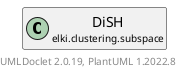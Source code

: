 @startuml
    remove .*\.(Instance|Par|Parameterizer|Factory)$
    set namespaceSeparator none
    hide empty fields
    hide empty methods

    class "<size:14>DiSH.Par\n<size:10>elki.clustering.subspace" as elki.clustering.subspace.DiSH.Par [[DiSH.Par.html]] {
        {static} +DEFAULT_EPSILON: double
        {static} +EPSILON_ID: OptionID
        {static} +MINPTS_ID: OptionID
        {static} +DEFAULT_STRATEGY: Strategy
        {static} +STRATEGY_ID: OptionID
        {static} +MU_ID: OptionID
        #epsilon: double
        #minpts: int
        #strategy: Strategy
        +configure(Parameterization): void
        +make(): DiSH
    }

    interface "<size:14>Parameterizer\n<size:10>elki.utilities.optionhandling" as elki.utilities.optionhandling.Parameterizer [[../../utilities/optionhandling/Parameterizer.html]] {
        {abstract} +make(): Object
    }
    class "<size:14>DiSH\n<size:10>elki.clustering.subspace" as elki.clustering.subspace.DiSH [[DiSH.html]]

    elki.utilities.optionhandling.Parameterizer <|.. elki.clustering.subspace.DiSH.Par
    elki.clustering.subspace.DiSH +-- elki.clustering.subspace.DiSH.Par

    center footer UMLDoclet 2.0.19, PlantUML 1.2022.8
@enduml

